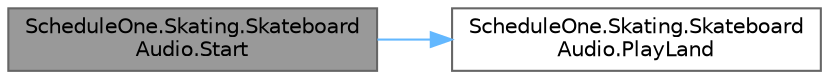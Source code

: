 digraph "ScheduleOne.Skating.SkateboardAudio.Start"
{
 // LATEX_PDF_SIZE
  bgcolor="transparent";
  edge [fontname=Helvetica,fontsize=10,labelfontname=Helvetica,labelfontsize=10];
  node [fontname=Helvetica,fontsize=10,shape=box,height=0.2,width=0.4];
  rankdir="LR";
  Node1 [id="Node000001",label="ScheduleOne.Skating.Skateboard\lAudio.Start",height=0.2,width=0.4,color="gray40", fillcolor="grey60", style="filled", fontcolor="black",tooltip=" "];
  Node1 -> Node2 [id="edge1_Node000001_Node000002",color="steelblue1",style="solid",tooltip=" "];
  Node2 [id="Node000002",label="ScheduleOne.Skating.Skateboard\lAudio.PlayLand",height=0.2,width=0.4,color="grey40", fillcolor="white", style="filled",URL="$class_schedule_one_1_1_skating_1_1_skateboard_audio.html#a07b3416b7480c34e220928bad02b54e4",tooltip=" "];
}
